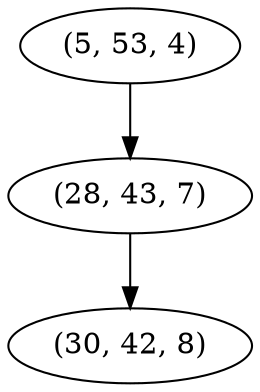 digraph tree {
    "(5, 53, 4)";
    "(28, 43, 7)";
    "(30, 42, 8)";
    "(5, 53, 4)" -> "(28, 43, 7)";
    "(28, 43, 7)" -> "(30, 42, 8)";
}
